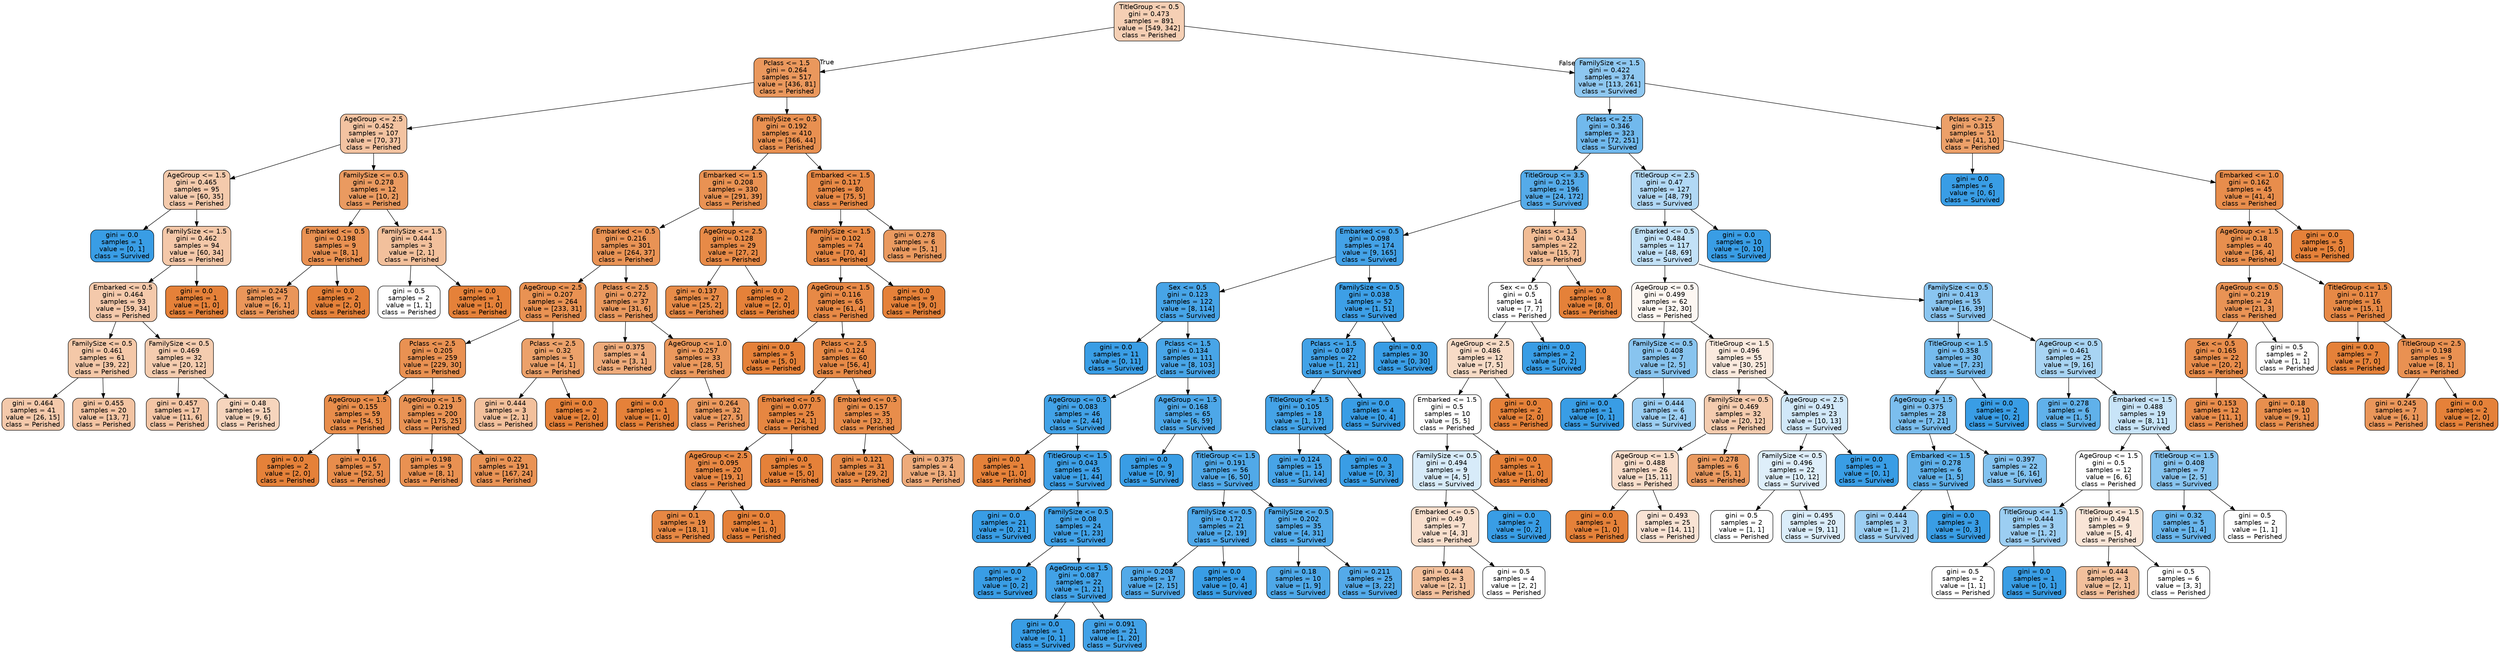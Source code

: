 digraph Tree {
node [shape=box, style="filled, rounded", color="black", fontname=helvetica] ;
edge [fontname=helvetica] ;
0 [label="TitleGroup <= 0.5\ngini = 0.473\nsamples = 891\nvalue = [549, 342]\nclass = Perished", fillcolor="#e5813960"] ;
1 [label="Pclass <= 1.5\ngini = 0.264\nsamples = 517\nvalue = [436, 81]\nclass = Perished", fillcolor="#e58139d0"] ;
0 -> 1 [labeldistance=2.5, labelangle=45, headlabel="True"] ;
2 [label="AgeGroup <= 2.5\ngini = 0.452\nsamples = 107\nvalue = [70, 37]\nclass = Perished", fillcolor="#e5813978"] ;
1 -> 2 ;
3 [label="AgeGroup <= 1.5\ngini = 0.465\nsamples = 95\nvalue = [60, 35]\nclass = Perished", fillcolor="#e581396a"] ;
2 -> 3 ;
4 [label="gini = 0.0\nsamples = 1\nvalue = [0, 1]\nclass = Survived", fillcolor="#399de5ff"] ;
3 -> 4 ;
5 [label="FamilySize <= 1.5\ngini = 0.462\nsamples = 94\nvalue = [60, 34]\nclass = Perished", fillcolor="#e581396e"] ;
3 -> 5 ;
6 [label="Embarked <= 0.5\ngini = 0.464\nsamples = 93\nvalue = [59, 34]\nclass = Perished", fillcolor="#e581396c"] ;
5 -> 6 ;
7 [label="FamilySize <= 0.5\ngini = 0.461\nsamples = 61\nvalue = [39, 22]\nclass = Perished", fillcolor="#e581396f"] ;
6 -> 7 ;
8 [label="gini = 0.464\nsamples = 41\nvalue = [26, 15]\nclass = Perished", fillcolor="#e581396c"] ;
7 -> 8 ;
9 [label="gini = 0.455\nsamples = 20\nvalue = [13, 7]\nclass = Perished", fillcolor="#e5813976"] ;
7 -> 9 ;
10 [label="FamilySize <= 0.5\ngini = 0.469\nsamples = 32\nvalue = [20, 12]\nclass = Perished", fillcolor="#e5813966"] ;
6 -> 10 ;
11 [label="gini = 0.457\nsamples = 17\nvalue = [11, 6]\nclass = Perished", fillcolor="#e5813974"] ;
10 -> 11 ;
12 [label="gini = 0.48\nsamples = 15\nvalue = [9, 6]\nclass = Perished", fillcolor="#e5813955"] ;
10 -> 12 ;
13 [label="gini = 0.0\nsamples = 1\nvalue = [1, 0]\nclass = Perished", fillcolor="#e58139ff"] ;
5 -> 13 ;
14 [label="FamilySize <= 0.5\ngini = 0.278\nsamples = 12\nvalue = [10, 2]\nclass = Perished", fillcolor="#e58139cc"] ;
2 -> 14 ;
15 [label="Embarked <= 0.5\ngini = 0.198\nsamples = 9\nvalue = [8, 1]\nclass = Perished", fillcolor="#e58139df"] ;
14 -> 15 ;
16 [label="gini = 0.245\nsamples = 7\nvalue = [6, 1]\nclass = Perished", fillcolor="#e58139d4"] ;
15 -> 16 ;
17 [label="gini = 0.0\nsamples = 2\nvalue = [2, 0]\nclass = Perished", fillcolor="#e58139ff"] ;
15 -> 17 ;
18 [label="FamilySize <= 1.5\ngini = 0.444\nsamples = 3\nvalue = [2, 1]\nclass = Perished", fillcolor="#e581397f"] ;
14 -> 18 ;
19 [label="gini = 0.5\nsamples = 2\nvalue = [1, 1]\nclass = Perished", fillcolor="#e5813900"] ;
18 -> 19 ;
20 [label="gini = 0.0\nsamples = 1\nvalue = [1, 0]\nclass = Perished", fillcolor="#e58139ff"] ;
18 -> 20 ;
21 [label="FamilySize <= 0.5\ngini = 0.192\nsamples = 410\nvalue = [366, 44]\nclass = Perished", fillcolor="#e58139e0"] ;
1 -> 21 ;
22 [label="Embarked <= 1.5\ngini = 0.208\nsamples = 330\nvalue = [291, 39]\nclass = Perished", fillcolor="#e58139dd"] ;
21 -> 22 ;
23 [label="Embarked <= 0.5\ngini = 0.216\nsamples = 301\nvalue = [264, 37]\nclass = Perished", fillcolor="#e58139db"] ;
22 -> 23 ;
24 [label="AgeGroup <= 2.5\ngini = 0.207\nsamples = 264\nvalue = [233, 31]\nclass = Perished", fillcolor="#e58139dd"] ;
23 -> 24 ;
25 [label="Pclass <= 2.5\ngini = 0.205\nsamples = 259\nvalue = [229, 30]\nclass = Perished", fillcolor="#e58139de"] ;
24 -> 25 ;
26 [label="AgeGroup <= 1.5\ngini = 0.155\nsamples = 59\nvalue = [54, 5]\nclass = Perished", fillcolor="#e58139e7"] ;
25 -> 26 ;
27 [label="gini = 0.0\nsamples = 2\nvalue = [2, 0]\nclass = Perished", fillcolor="#e58139ff"] ;
26 -> 27 ;
28 [label="gini = 0.16\nsamples = 57\nvalue = [52, 5]\nclass = Perished", fillcolor="#e58139e6"] ;
26 -> 28 ;
29 [label="AgeGroup <= 1.5\ngini = 0.219\nsamples = 200\nvalue = [175, 25]\nclass = Perished", fillcolor="#e58139db"] ;
25 -> 29 ;
30 [label="gini = 0.198\nsamples = 9\nvalue = [8, 1]\nclass = Perished", fillcolor="#e58139df"] ;
29 -> 30 ;
31 [label="gini = 0.22\nsamples = 191\nvalue = [167, 24]\nclass = Perished", fillcolor="#e58139da"] ;
29 -> 31 ;
32 [label="Pclass <= 2.5\ngini = 0.32\nsamples = 5\nvalue = [4, 1]\nclass = Perished", fillcolor="#e58139bf"] ;
24 -> 32 ;
33 [label="gini = 0.444\nsamples = 3\nvalue = [2, 1]\nclass = Perished", fillcolor="#e581397f"] ;
32 -> 33 ;
34 [label="gini = 0.0\nsamples = 2\nvalue = [2, 0]\nclass = Perished", fillcolor="#e58139ff"] ;
32 -> 34 ;
35 [label="Pclass <= 2.5\ngini = 0.272\nsamples = 37\nvalue = [31, 6]\nclass = Perished", fillcolor="#e58139ce"] ;
23 -> 35 ;
36 [label="gini = 0.375\nsamples = 4\nvalue = [3, 1]\nclass = Perished", fillcolor="#e58139aa"] ;
35 -> 36 ;
37 [label="AgeGroup <= 1.0\ngini = 0.257\nsamples = 33\nvalue = [28, 5]\nclass = Perished", fillcolor="#e58139d1"] ;
35 -> 37 ;
38 [label="gini = 0.0\nsamples = 1\nvalue = [1, 0]\nclass = Perished", fillcolor="#e58139ff"] ;
37 -> 38 ;
39 [label="gini = 0.264\nsamples = 32\nvalue = [27, 5]\nclass = Perished", fillcolor="#e58139d0"] ;
37 -> 39 ;
40 [label="AgeGroup <= 2.5\ngini = 0.128\nsamples = 29\nvalue = [27, 2]\nclass = Perished", fillcolor="#e58139ec"] ;
22 -> 40 ;
41 [label="gini = 0.137\nsamples = 27\nvalue = [25, 2]\nclass = Perished", fillcolor="#e58139eb"] ;
40 -> 41 ;
42 [label="gini = 0.0\nsamples = 2\nvalue = [2, 0]\nclass = Perished", fillcolor="#e58139ff"] ;
40 -> 42 ;
43 [label="Embarked <= 1.5\ngini = 0.117\nsamples = 80\nvalue = [75, 5]\nclass = Perished", fillcolor="#e58139ee"] ;
21 -> 43 ;
44 [label="FamilySize <= 1.5\ngini = 0.102\nsamples = 74\nvalue = [70, 4]\nclass = Perished", fillcolor="#e58139f0"] ;
43 -> 44 ;
45 [label="AgeGroup <= 1.5\ngini = 0.116\nsamples = 65\nvalue = [61, 4]\nclass = Perished", fillcolor="#e58139ee"] ;
44 -> 45 ;
46 [label="gini = 0.0\nsamples = 5\nvalue = [5, 0]\nclass = Perished", fillcolor="#e58139ff"] ;
45 -> 46 ;
47 [label="Pclass <= 2.5\ngini = 0.124\nsamples = 60\nvalue = [56, 4]\nclass = Perished", fillcolor="#e58139ed"] ;
45 -> 47 ;
48 [label="Embarked <= 0.5\ngini = 0.077\nsamples = 25\nvalue = [24, 1]\nclass = Perished", fillcolor="#e58139f4"] ;
47 -> 48 ;
49 [label="AgeGroup <= 2.5\ngini = 0.095\nsamples = 20\nvalue = [19, 1]\nclass = Perished", fillcolor="#e58139f2"] ;
48 -> 49 ;
50 [label="gini = 0.1\nsamples = 19\nvalue = [18, 1]\nclass = Perished", fillcolor="#e58139f1"] ;
49 -> 50 ;
51 [label="gini = 0.0\nsamples = 1\nvalue = [1, 0]\nclass = Perished", fillcolor="#e58139ff"] ;
49 -> 51 ;
52 [label="gini = 0.0\nsamples = 5\nvalue = [5, 0]\nclass = Perished", fillcolor="#e58139ff"] ;
48 -> 52 ;
53 [label="Embarked <= 0.5\ngini = 0.157\nsamples = 35\nvalue = [32, 3]\nclass = Perished", fillcolor="#e58139e7"] ;
47 -> 53 ;
54 [label="gini = 0.121\nsamples = 31\nvalue = [29, 2]\nclass = Perished", fillcolor="#e58139ed"] ;
53 -> 54 ;
55 [label="gini = 0.375\nsamples = 4\nvalue = [3, 1]\nclass = Perished", fillcolor="#e58139aa"] ;
53 -> 55 ;
56 [label="gini = 0.0\nsamples = 9\nvalue = [9, 0]\nclass = Perished", fillcolor="#e58139ff"] ;
44 -> 56 ;
57 [label="gini = 0.278\nsamples = 6\nvalue = [5, 1]\nclass = Perished", fillcolor="#e58139cc"] ;
43 -> 57 ;
58 [label="FamilySize <= 1.5\ngini = 0.422\nsamples = 374\nvalue = [113, 261]\nclass = Survived", fillcolor="#399de591"] ;
0 -> 58 [labeldistance=2.5, labelangle=-45, headlabel="False"] ;
59 [label="Pclass <= 2.5\ngini = 0.346\nsamples = 323\nvalue = [72, 251]\nclass = Survived", fillcolor="#399de5b6"] ;
58 -> 59 ;
60 [label="TitleGroup <= 3.5\ngini = 0.215\nsamples = 196\nvalue = [24, 172]\nclass = Survived", fillcolor="#399de5db"] ;
59 -> 60 ;
61 [label="Embarked <= 0.5\ngini = 0.098\nsamples = 174\nvalue = [9, 165]\nclass = Survived", fillcolor="#399de5f1"] ;
60 -> 61 ;
62 [label="Sex <= 0.5\ngini = 0.123\nsamples = 122\nvalue = [8, 114]\nclass = Survived", fillcolor="#399de5ed"] ;
61 -> 62 ;
63 [label="gini = 0.0\nsamples = 11\nvalue = [0, 11]\nclass = Survived", fillcolor="#399de5ff"] ;
62 -> 63 ;
64 [label="Pclass <= 1.5\ngini = 0.134\nsamples = 111\nvalue = [8, 103]\nclass = Survived", fillcolor="#399de5eb"] ;
62 -> 64 ;
65 [label="AgeGroup <= 0.5\ngini = 0.083\nsamples = 46\nvalue = [2, 44]\nclass = Survived", fillcolor="#399de5f3"] ;
64 -> 65 ;
66 [label="gini = 0.0\nsamples = 1\nvalue = [1, 0]\nclass = Perished", fillcolor="#e58139ff"] ;
65 -> 66 ;
67 [label="TitleGroup <= 1.5\ngini = 0.043\nsamples = 45\nvalue = [1, 44]\nclass = Survived", fillcolor="#399de5f9"] ;
65 -> 67 ;
68 [label="gini = 0.0\nsamples = 21\nvalue = [0, 21]\nclass = Survived", fillcolor="#399de5ff"] ;
67 -> 68 ;
69 [label="FamilySize <= 0.5\ngini = 0.08\nsamples = 24\nvalue = [1, 23]\nclass = Survived", fillcolor="#399de5f4"] ;
67 -> 69 ;
70 [label="gini = 0.0\nsamples = 2\nvalue = [0, 2]\nclass = Survived", fillcolor="#399de5ff"] ;
69 -> 70 ;
71 [label="AgeGroup <= 1.5\ngini = 0.087\nsamples = 22\nvalue = [1, 21]\nclass = Survived", fillcolor="#399de5f3"] ;
69 -> 71 ;
72 [label="gini = 0.0\nsamples = 1\nvalue = [0, 1]\nclass = Survived", fillcolor="#399de5ff"] ;
71 -> 72 ;
73 [label="gini = 0.091\nsamples = 21\nvalue = [1, 20]\nclass = Survived", fillcolor="#399de5f2"] ;
71 -> 73 ;
74 [label="AgeGroup <= 1.5\ngini = 0.168\nsamples = 65\nvalue = [6, 59]\nclass = Survived", fillcolor="#399de5e5"] ;
64 -> 74 ;
75 [label="gini = 0.0\nsamples = 9\nvalue = [0, 9]\nclass = Survived", fillcolor="#399de5ff"] ;
74 -> 75 ;
76 [label="TitleGroup <= 1.5\ngini = 0.191\nsamples = 56\nvalue = [6, 50]\nclass = Survived", fillcolor="#399de5e0"] ;
74 -> 76 ;
77 [label="FamilySize <= 0.5\ngini = 0.172\nsamples = 21\nvalue = [2, 19]\nclass = Survived", fillcolor="#399de5e4"] ;
76 -> 77 ;
78 [label="gini = 0.208\nsamples = 17\nvalue = [2, 15]\nclass = Survived", fillcolor="#399de5dd"] ;
77 -> 78 ;
79 [label="gini = 0.0\nsamples = 4\nvalue = [0, 4]\nclass = Survived", fillcolor="#399de5ff"] ;
77 -> 79 ;
80 [label="FamilySize <= 0.5\ngini = 0.202\nsamples = 35\nvalue = [4, 31]\nclass = Survived", fillcolor="#399de5de"] ;
76 -> 80 ;
81 [label="gini = 0.18\nsamples = 10\nvalue = [1, 9]\nclass = Survived", fillcolor="#399de5e3"] ;
80 -> 81 ;
82 [label="gini = 0.211\nsamples = 25\nvalue = [3, 22]\nclass = Survived", fillcolor="#399de5dc"] ;
80 -> 82 ;
83 [label="FamilySize <= 0.5\ngini = 0.038\nsamples = 52\nvalue = [1, 51]\nclass = Survived", fillcolor="#399de5fa"] ;
61 -> 83 ;
84 [label="Pclass <= 1.5\ngini = 0.087\nsamples = 22\nvalue = [1, 21]\nclass = Survived", fillcolor="#399de5f3"] ;
83 -> 84 ;
85 [label="TitleGroup <= 1.5\ngini = 0.105\nsamples = 18\nvalue = [1, 17]\nclass = Survived", fillcolor="#399de5f0"] ;
84 -> 85 ;
86 [label="gini = 0.124\nsamples = 15\nvalue = [1, 14]\nclass = Survived", fillcolor="#399de5ed"] ;
85 -> 86 ;
87 [label="gini = 0.0\nsamples = 3\nvalue = [0, 3]\nclass = Survived", fillcolor="#399de5ff"] ;
85 -> 87 ;
88 [label="gini = 0.0\nsamples = 4\nvalue = [0, 4]\nclass = Survived", fillcolor="#399de5ff"] ;
84 -> 88 ;
89 [label="gini = 0.0\nsamples = 30\nvalue = [0, 30]\nclass = Survived", fillcolor="#399de5ff"] ;
83 -> 89 ;
90 [label="Pclass <= 1.5\ngini = 0.434\nsamples = 22\nvalue = [15, 7]\nclass = Perished", fillcolor="#e5813988"] ;
60 -> 90 ;
91 [label="Sex <= 0.5\ngini = 0.5\nsamples = 14\nvalue = [7, 7]\nclass = Perished", fillcolor="#e5813900"] ;
90 -> 91 ;
92 [label="AgeGroup <= 2.5\ngini = 0.486\nsamples = 12\nvalue = [7, 5]\nclass = Perished", fillcolor="#e5813949"] ;
91 -> 92 ;
93 [label="Embarked <= 1.5\ngini = 0.5\nsamples = 10\nvalue = [5, 5]\nclass = Perished", fillcolor="#e5813900"] ;
92 -> 93 ;
94 [label="FamilySize <= 0.5\ngini = 0.494\nsamples = 9\nvalue = [4, 5]\nclass = Survived", fillcolor="#399de533"] ;
93 -> 94 ;
95 [label="Embarked <= 0.5\ngini = 0.49\nsamples = 7\nvalue = [4, 3]\nclass = Perished", fillcolor="#e5813940"] ;
94 -> 95 ;
96 [label="gini = 0.444\nsamples = 3\nvalue = [2, 1]\nclass = Perished", fillcolor="#e581397f"] ;
95 -> 96 ;
97 [label="gini = 0.5\nsamples = 4\nvalue = [2, 2]\nclass = Perished", fillcolor="#e5813900"] ;
95 -> 97 ;
98 [label="gini = 0.0\nsamples = 2\nvalue = [0, 2]\nclass = Survived", fillcolor="#399de5ff"] ;
94 -> 98 ;
99 [label="gini = 0.0\nsamples = 1\nvalue = [1, 0]\nclass = Perished", fillcolor="#e58139ff"] ;
93 -> 99 ;
100 [label="gini = 0.0\nsamples = 2\nvalue = [2, 0]\nclass = Perished", fillcolor="#e58139ff"] ;
92 -> 100 ;
101 [label="gini = 0.0\nsamples = 2\nvalue = [0, 2]\nclass = Survived", fillcolor="#399de5ff"] ;
91 -> 101 ;
102 [label="gini = 0.0\nsamples = 8\nvalue = [8, 0]\nclass = Perished", fillcolor="#e58139ff"] ;
90 -> 102 ;
103 [label="TitleGroup <= 2.5\ngini = 0.47\nsamples = 127\nvalue = [48, 79]\nclass = Survived", fillcolor="#399de564"] ;
59 -> 103 ;
104 [label="Embarked <= 0.5\ngini = 0.484\nsamples = 117\nvalue = [48, 69]\nclass = Survived", fillcolor="#399de54e"] ;
103 -> 104 ;
105 [label="AgeGroup <= 0.5\ngini = 0.499\nsamples = 62\nvalue = [32, 30]\nclass = Perished", fillcolor="#e5813910"] ;
104 -> 105 ;
106 [label="FamilySize <= 0.5\ngini = 0.408\nsamples = 7\nvalue = [2, 5]\nclass = Survived", fillcolor="#399de599"] ;
105 -> 106 ;
107 [label="gini = 0.0\nsamples = 1\nvalue = [0, 1]\nclass = Survived", fillcolor="#399de5ff"] ;
106 -> 107 ;
108 [label="gini = 0.444\nsamples = 6\nvalue = [2, 4]\nclass = Survived", fillcolor="#399de57f"] ;
106 -> 108 ;
109 [label="TitleGroup <= 1.5\ngini = 0.496\nsamples = 55\nvalue = [30, 25]\nclass = Perished", fillcolor="#e581392a"] ;
105 -> 109 ;
110 [label="FamilySize <= 0.5\ngini = 0.469\nsamples = 32\nvalue = [20, 12]\nclass = Perished", fillcolor="#e5813966"] ;
109 -> 110 ;
111 [label="AgeGroup <= 1.5\ngini = 0.488\nsamples = 26\nvalue = [15, 11]\nclass = Perished", fillcolor="#e5813944"] ;
110 -> 111 ;
112 [label="gini = 0.0\nsamples = 1\nvalue = [1, 0]\nclass = Perished", fillcolor="#e58139ff"] ;
111 -> 112 ;
113 [label="gini = 0.493\nsamples = 25\nvalue = [14, 11]\nclass = Perished", fillcolor="#e5813937"] ;
111 -> 113 ;
114 [label="gini = 0.278\nsamples = 6\nvalue = [5, 1]\nclass = Perished", fillcolor="#e58139cc"] ;
110 -> 114 ;
115 [label="AgeGroup <= 2.5\ngini = 0.491\nsamples = 23\nvalue = [10, 13]\nclass = Survived", fillcolor="#399de53b"] ;
109 -> 115 ;
116 [label="FamilySize <= 0.5\ngini = 0.496\nsamples = 22\nvalue = [10, 12]\nclass = Survived", fillcolor="#399de52a"] ;
115 -> 116 ;
117 [label="gini = 0.5\nsamples = 2\nvalue = [1, 1]\nclass = Perished", fillcolor="#e5813900"] ;
116 -> 117 ;
118 [label="gini = 0.495\nsamples = 20\nvalue = [9, 11]\nclass = Survived", fillcolor="#399de52e"] ;
116 -> 118 ;
119 [label="gini = 0.0\nsamples = 1\nvalue = [0, 1]\nclass = Survived", fillcolor="#399de5ff"] ;
115 -> 119 ;
120 [label="FamilySize <= 0.5\ngini = 0.413\nsamples = 55\nvalue = [16, 39]\nclass = Survived", fillcolor="#399de596"] ;
104 -> 120 ;
121 [label="TitleGroup <= 1.5\ngini = 0.358\nsamples = 30\nvalue = [7, 23]\nclass = Survived", fillcolor="#399de5b1"] ;
120 -> 121 ;
122 [label="AgeGroup <= 1.5\ngini = 0.375\nsamples = 28\nvalue = [7, 21]\nclass = Survived", fillcolor="#399de5aa"] ;
121 -> 122 ;
123 [label="Embarked <= 1.5\ngini = 0.278\nsamples = 6\nvalue = [1, 5]\nclass = Survived", fillcolor="#399de5cc"] ;
122 -> 123 ;
124 [label="gini = 0.444\nsamples = 3\nvalue = [1, 2]\nclass = Survived", fillcolor="#399de57f"] ;
123 -> 124 ;
125 [label="gini = 0.0\nsamples = 3\nvalue = [0, 3]\nclass = Survived", fillcolor="#399de5ff"] ;
123 -> 125 ;
126 [label="gini = 0.397\nsamples = 22\nvalue = [6, 16]\nclass = Survived", fillcolor="#399de59f"] ;
122 -> 126 ;
127 [label="gini = 0.0\nsamples = 2\nvalue = [0, 2]\nclass = Survived", fillcolor="#399de5ff"] ;
121 -> 127 ;
128 [label="AgeGroup <= 0.5\ngini = 0.461\nsamples = 25\nvalue = [9, 16]\nclass = Survived", fillcolor="#399de570"] ;
120 -> 128 ;
129 [label="gini = 0.278\nsamples = 6\nvalue = [1, 5]\nclass = Survived", fillcolor="#399de5cc"] ;
128 -> 129 ;
130 [label="Embarked <= 1.5\ngini = 0.488\nsamples = 19\nvalue = [8, 11]\nclass = Survived", fillcolor="#399de546"] ;
128 -> 130 ;
131 [label="AgeGroup <= 1.5\ngini = 0.5\nsamples = 12\nvalue = [6, 6]\nclass = Perished", fillcolor="#e5813900"] ;
130 -> 131 ;
132 [label="TitleGroup <= 1.5\ngini = 0.444\nsamples = 3\nvalue = [1, 2]\nclass = Survived", fillcolor="#399de57f"] ;
131 -> 132 ;
133 [label="gini = 0.5\nsamples = 2\nvalue = [1, 1]\nclass = Perished", fillcolor="#e5813900"] ;
132 -> 133 ;
134 [label="gini = 0.0\nsamples = 1\nvalue = [0, 1]\nclass = Survived", fillcolor="#399de5ff"] ;
132 -> 134 ;
135 [label="TitleGroup <= 1.5\ngini = 0.494\nsamples = 9\nvalue = [5, 4]\nclass = Perished", fillcolor="#e5813933"] ;
131 -> 135 ;
136 [label="gini = 0.444\nsamples = 3\nvalue = [2, 1]\nclass = Perished", fillcolor="#e581397f"] ;
135 -> 136 ;
137 [label="gini = 0.5\nsamples = 6\nvalue = [3, 3]\nclass = Perished", fillcolor="#e5813900"] ;
135 -> 137 ;
138 [label="TitleGroup <= 1.5\ngini = 0.408\nsamples = 7\nvalue = [2, 5]\nclass = Survived", fillcolor="#399de599"] ;
130 -> 138 ;
139 [label="gini = 0.32\nsamples = 5\nvalue = [1, 4]\nclass = Survived", fillcolor="#399de5bf"] ;
138 -> 139 ;
140 [label="gini = 0.5\nsamples = 2\nvalue = [1, 1]\nclass = Perished", fillcolor="#e5813900"] ;
138 -> 140 ;
141 [label="gini = 0.0\nsamples = 10\nvalue = [0, 10]\nclass = Survived", fillcolor="#399de5ff"] ;
103 -> 141 ;
142 [label="Pclass <= 2.5\ngini = 0.315\nsamples = 51\nvalue = [41, 10]\nclass = Perished", fillcolor="#e58139c1"] ;
58 -> 142 ;
143 [label="gini = 0.0\nsamples = 6\nvalue = [0, 6]\nclass = Survived", fillcolor="#399de5ff"] ;
142 -> 143 ;
144 [label="Embarked <= 1.0\ngini = 0.162\nsamples = 45\nvalue = [41, 4]\nclass = Perished", fillcolor="#e58139e6"] ;
142 -> 144 ;
145 [label="AgeGroup <= 1.5\ngini = 0.18\nsamples = 40\nvalue = [36, 4]\nclass = Perished", fillcolor="#e58139e3"] ;
144 -> 145 ;
146 [label="AgeGroup <= 0.5\ngini = 0.219\nsamples = 24\nvalue = [21, 3]\nclass = Perished", fillcolor="#e58139db"] ;
145 -> 146 ;
147 [label="Sex <= 0.5\ngini = 0.165\nsamples = 22\nvalue = [20, 2]\nclass = Perished", fillcolor="#e58139e6"] ;
146 -> 147 ;
148 [label="gini = 0.153\nsamples = 12\nvalue = [11, 1]\nclass = Perished", fillcolor="#e58139e8"] ;
147 -> 148 ;
149 [label="gini = 0.18\nsamples = 10\nvalue = [9, 1]\nclass = Perished", fillcolor="#e58139e3"] ;
147 -> 149 ;
150 [label="gini = 0.5\nsamples = 2\nvalue = [1, 1]\nclass = Perished", fillcolor="#e5813900"] ;
146 -> 150 ;
151 [label="TitleGroup <= 1.5\ngini = 0.117\nsamples = 16\nvalue = [15, 1]\nclass = Perished", fillcolor="#e58139ee"] ;
145 -> 151 ;
152 [label="gini = 0.0\nsamples = 7\nvalue = [7, 0]\nclass = Perished", fillcolor="#e58139ff"] ;
151 -> 152 ;
153 [label="TitleGroup <= 2.5\ngini = 0.198\nsamples = 9\nvalue = [8, 1]\nclass = Perished", fillcolor="#e58139df"] ;
151 -> 153 ;
154 [label="gini = 0.245\nsamples = 7\nvalue = [6, 1]\nclass = Perished", fillcolor="#e58139d4"] ;
153 -> 154 ;
155 [label="gini = 0.0\nsamples = 2\nvalue = [2, 0]\nclass = Perished", fillcolor="#e58139ff"] ;
153 -> 155 ;
156 [label="gini = 0.0\nsamples = 5\nvalue = [5, 0]\nclass = Perished", fillcolor="#e58139ff"] ;
144 -> 156 ;
}